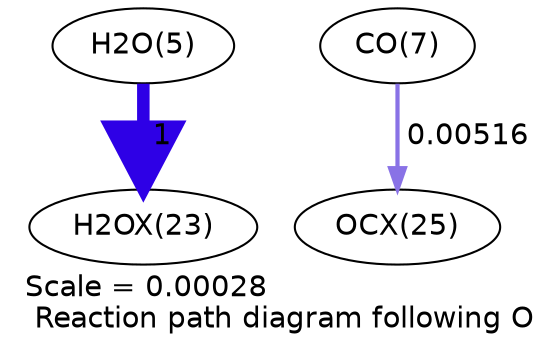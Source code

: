 digraph reaction_paths {
center=1;
s7 -> s80[fontname="Helvetica", penwidth=6, arrowsize=3, color="0.7, 1.5, 0.9"
, label=" 1"];
s9 -> s82[fontname="Helvetica", penwidth=2.02, arrowsize=1.01, color="0.7, 0.505, 0.9"
, label=" 0.00516"];
s7 [ fontname="Helvetica", label="H2O(5)"];
s9 [ fontname="Helvetica", label="CO(7)"];
s80 [ fontname="Helvetica", label="H2OX(23)"];
s82 [ fontname="Helvetica", label="OCX(25)"];
 label = "Scale = 0.00028\l Reaction path diagram following O";
 fontname = "Helvetica";
}
